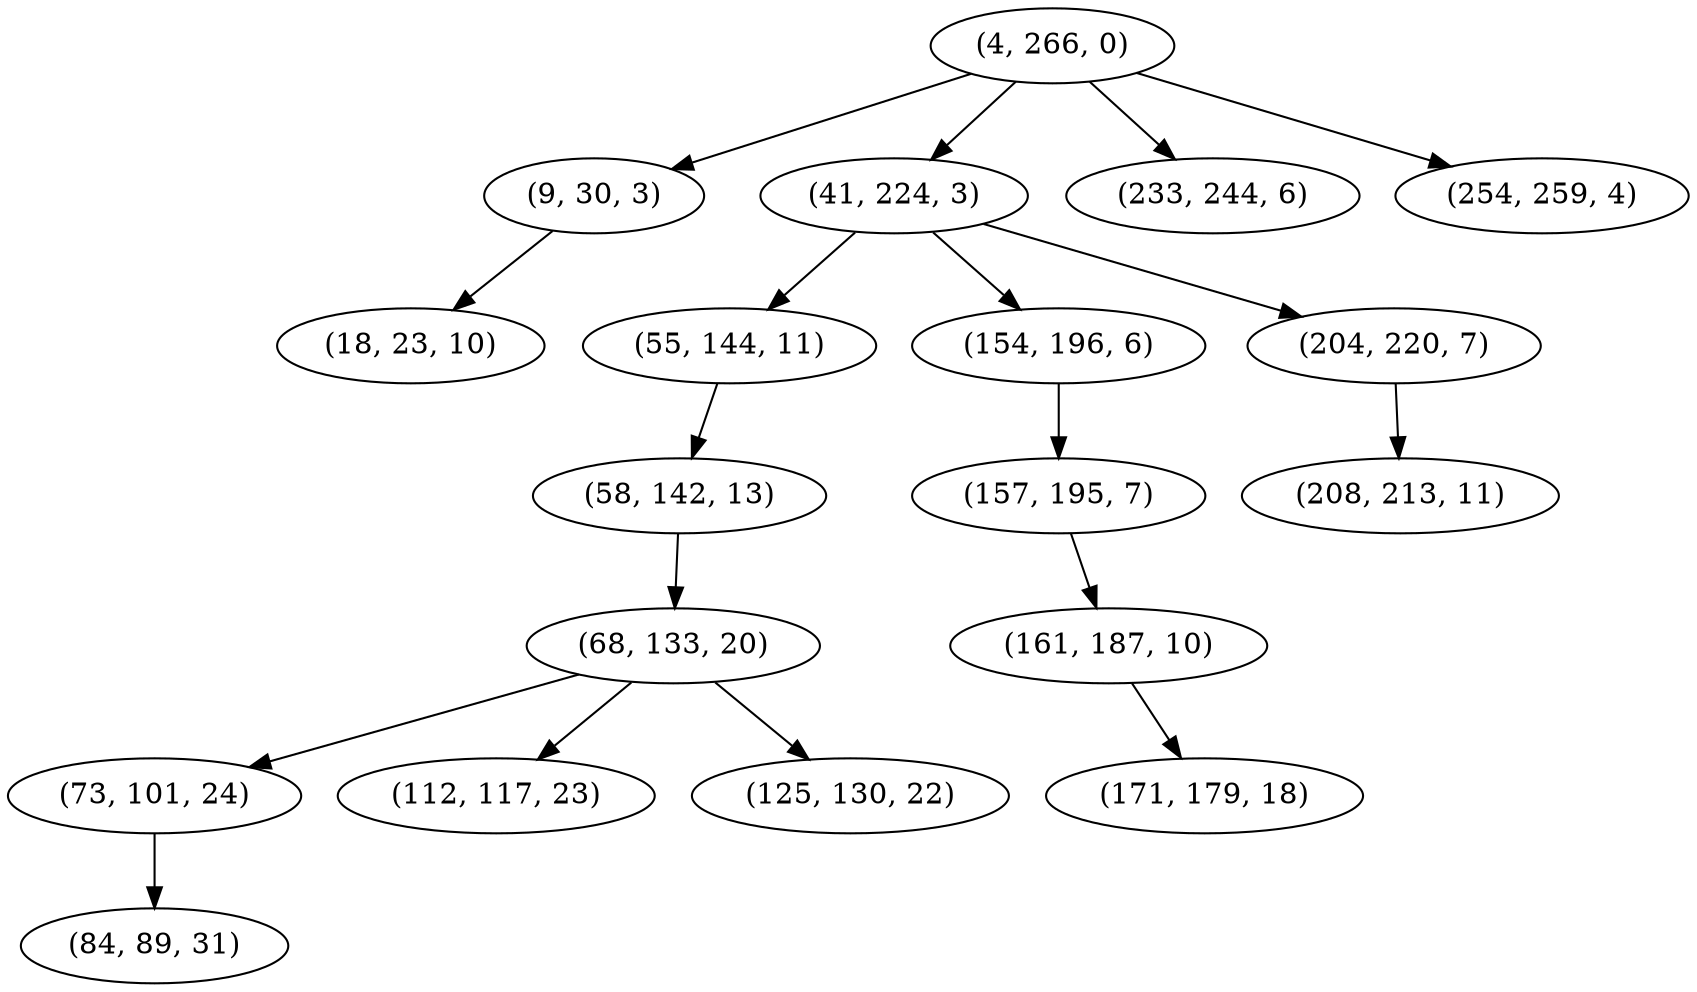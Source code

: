 digraph tree {
    "(4, 266, 0)";
    "(9, 30, 3)";
    "(18, 23, 10)";
    "(41, 224, 3)";
    "(55, 144, 11)";
    "(58, 142, 13)";
    "(68, 133, 20)";
    "(73, 101, 24)";
    "(84, 89, 31)";
    "(112, 117, 23)";
    "(125, 130, 22)";
    "(154, 196, 6)";
    "(157, 195, 7)";
    "(161, 187, 10)";
    "(171, 179, 18)";
    "(204, 220, 7)";
    "(208, 213, 11)";
    "(233, 244, 6)";
    "(254, 259, 4)";
    "(4, 266, 0)" -> "(9, 30, 3)";
    "(4, 266, 0)" -> "(41, 224, 3)";
    "(4, 266, 0)" -> "(233, 244, 6)";
    "(4, 266, 0)" -> "(254, 259, 4)";
    "(9, 30, 3)" -> "(18, 23, 10)";
    "(41, 224, 3)" -> "(55, 144, 11)";
    "(41, 224, 3)" -> "(154, 196, 6)";
    "(41, 224, 3)" -> "(204, 220, 7)";
    "(55, 144, 11)" -> "(58, 142, 13)";
    "(58, 142, 13)" -> "(68, 133, 20)";
    "(68, 133, 20)" -> "(73, 101, 24)";
    "(68, 133, 20)" -> "(112, 117, 23)";
    "(68, 133, 20)" -> "(125, 130, 22)";
    "(73, 101, 24)" -> "(84, 89, 31)";
    "(154, 196, 6)" -> "(157, 195, 7)";
    "(157, 195, 7)" -> "(161, 187, 10)";
    "(161, 187, 10)" -> "(171, 179, 18)";
    "(204, 220, 7)" -> "(208, 213, 11)";
}
